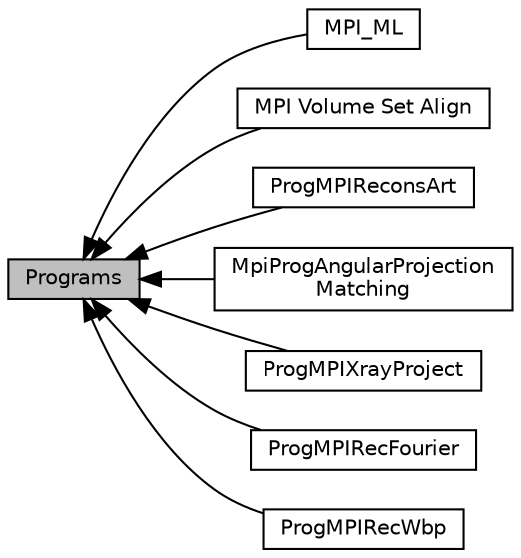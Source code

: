 digraph "Programs"
{
  edge [fontname="Helvetica",fontsize="10",labelfontname="Helvetica",labelfontsize="10"];
  node [fontname="Helvetica",fontsize="10",shape=record];
  rankdir=LR;
  Node2 [label="MPI_ML",height=0.2,width=0.4,color="black", fillcolor="white", style="filled",URL="$group__MPI__ML.html"];
  Node7 [label="MPI Volume Set Align",height=0.2,width=0.4,color="black", fillcolor="white", style="filled",URL="$group__MpiProgVolumeSetAlign.html"];
  Node4 [label="ProgMPIReconsArt",height=0.2,width=0.4,color="black", fillcolor="white", style="filled",URL="$group__ProgMPIReconsArt.html"];
  Node1 [label="MpiProgAngularProjection\lMatching",height=0.2,width=0.4,color="black", fillcolor="white", style="filled",URL="$group__MpiProgAngularProjectionMatching.html"];
  Node3 [label="ProgMPIXrayProject",height=0.2,width=0.4,color="black", fillcolor="white", style="filled",URL="$group__ProgMPIXrayProject.html"];
  Node5 [label="ProgMPIRecFourier",height=0.2,width=0.4,color="black", fillcolor="white", style="filled",URL="$group__ProgMPIRecFourier.html"];
  Node6 [label="ProgMPIRecWbp",height=0.2,width=0.4,color="black", fillcolor="white", style="filled",URL="$group__ProgMPIRecWbp.html"];
  Node0 [label="Programs",height=0.2,width=0.4,color="black", fillcolor="grey75", style="filled", fontcolor="black"];
  Node0->Node1 [shape=plaintext, dir="back", style="solid"];
  Node0->Node2 [shape=plaintext, dir="back", style="solid"];
  Node0->Node3 [shape=plaintext, dir="back", style="solid"];
  Node0->Node4 [shape=plaintext, dir="back", style="solid"];
  Node0->Node5 [shape=plaintext, dir="back", style="solid"];
  Node0->Node6 [shape=plaintext, dir="back", style="solid"];
  Node0->Node7 [shape=plaintext, dir="back", style="solid"];
}
